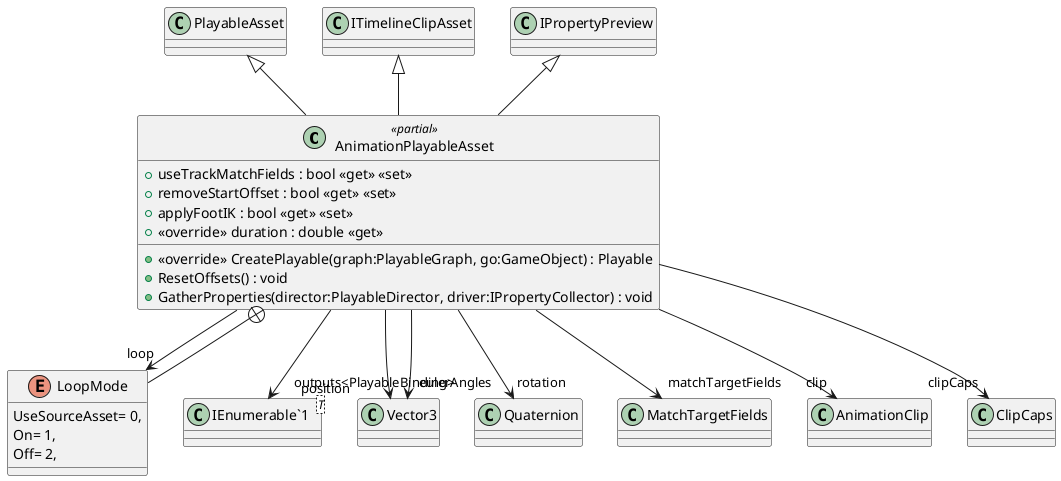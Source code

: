 @startuml
class AnimationPlayableAsset <<partial>> {
    + useTrackMatchFields : bool <<get>> <<set>>
    + removeStartOffset : bool <<get>> <<set>>
    + applyFootIK : bool <<get>> <<set>>
    + <<override>> duration : double <<get>>
    + <<override>> CreatePlayable(graph:PlayableGraph, go:GameObject) : Playable
    + ResetOffsets() : void
    + GatherProperties(director:PlayableDirector, driver:IPropertyCollector) : void
}
enum LoopMode {
    UseSourceAsset= 0,
    On= 1,
    Off= 2,
}
class "IEnumerable`1"<T> {
}
PlayableAsset <|-- AnimationPlayableAsset
ITimelineClipAsset <|-- AnimationPlayableAsset
IPropertyPreview <|-- AnimationPlayableAsset
AnimationPlayableAsset --> "position" Vector3
AnimationPlayableAsset --> "rotation" Quaternion
AnimationPlayableAsset --> "eulerAngles" Vector3
AnimationPlayableAsset --> "matchTargetFields" MatchTargetFields
AnimationPlayableAsset --> "loop" LoopMode
AnimationPlayableAsset --> "clip" AnimationClip
AnimationPlayableAsset --> "outputs<PlayableBinding>" "IEnumerable`1"
AnimationPlayableAsset --> "clipCaps" ClipCaps
AnimationPlayableAsset +-- LoopMode
@enduml
